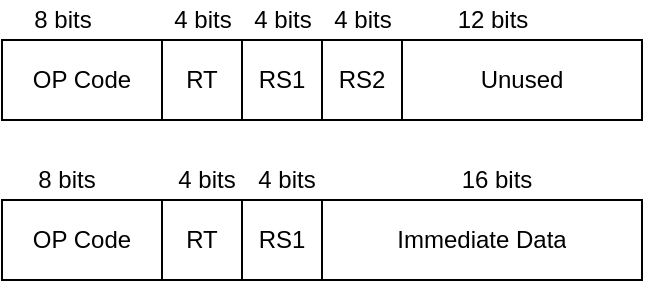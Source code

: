 <mxfile version="16.4.0" type="device"><diagram id="9VWLn4tGHih77zf72oTe" name="Page-1"><mxGraphModel dx="1102" dy="769" grid="1" gridSize="10" guides="1" tooltips="1" connect="1" arrows="1" fold="1" page="1" pageScale="1" pageWidth="850" pageHeight="1100" math="0" shadow="0"><root><mxCell id="0"/><mxCell id="1" parent="0"/><mxCell id="1nyBVV0ZJ-eroFK23US6-1" value="" style="shape=table;startSize=0;container=1;collapsible=0;childLayout=tableLayout;" vertex="1" parent="1"><mxGeometry x="160" y="360" width="320" height="40" as="geometry"/></mxCell><mxCell id="1nyBVV0ZJ-eroFK23US6-2" value="" style="shape=tableRow;horizontal=0;startSize=0;swimlaneHead=0;swimlaneBody=0;top=0;left=0;bottom=0;right=0;collapsible=0;dropTarget=0;fillColor=none;points=[[0,0.5],[1,0.5]];portConstraint=eastwest;" vertex="1" parent="1nyBVV0ZJ-eroFK23US6-1"><mxGeometry width="320" height="40" as="geometry"/></mxCell><mxCell id="1nyBVV0ZJ-eroFK23US6-3" value="OP Code" style="shape=partialRectangle;html=1;whiteSpace=wrap;connectable=0;overflow=hidden;fillColor=none;top=0;left=0;bottom=0;right=0;pointerEvents=1;" vertex="1" parent="1nyBVV0ZJ-eroFK23US6-2"><mxGeometry width="80" height="40" as="geometry"><mxRectangle width="80" height="40" as="alternateBounds"/></mxGeometry></mxCell><mxCell id="1nyBVV0ZJ-eroFK23US6-4" value="RT" style="shape=partialRectangle;html=1;whiteSpace=wrap;connectable=0;overflow=hidden;fillColor=none;top=0;left=0;bottom=0;right=0;pointerEvents=1;" vertex="1" parent="1nyBVV0ZJ-eroFK23US6-2"><mxGeometry x="80" width="40" height="40" as="geometry"><mxRectangle width="40" height="40" as="alternateBounds"/></mxGeometry></mxCell><mxCell id="1nyBVV0ZJ-eroFK23US6-5" value="RS1" style="shape=partialRectangle;html=1;whiteSpace=wrap;connectable=0;overflow=hidden;fillColor=none;top=0;left=0;bottom=0;right=0;pointerEvents=1;" vertex="1" parent="1nyBVV0ZJ-eroFK23US6-2"><mxGeometry x="120" width="40" height="40" as="geometry"><mxRectangle width="40" height="40" as="alternateBounds"/></mxGeometry></mxCell><mxCell id="1nyBVV0ZJ-eroFK23US6-6" value="RS2" style="shape=partialRectangle;html=1;whiteSpace=wrap;connectable=0;overflow=hidden;fillColor=none;top=0;left=0;bottom=0;right=0;pointerEvents=1;" vertex="1" parent="1nyBVV0ZJ-eroFK23US6-2"><mxGeometry x="160" width="40" height="40" as="geometry"><mxRectangle width="40" height="40" as="alternateBounds"/></mxGeometry></mxCell><mxCell id="1nyBVV0ZJ-eroFK23US6-7" value="Unused" style="shape=partialRectangle;html=1;whiteSpace=wrap;connectable=0;overflow=hidden;fillColor=none;top=0;left=0;bottom=0;right=0;pointerEvents=1;" vertex="1" parent="1nyBVV0ZJ-eroFK23US6-2"><mxGeometry x="200" width="120" height="40" as="geometry"><mxRectangle width="120" height="40" as="alternateBounds"/></mxGeometry></mxCell><mxCell id="1nyBVV0ZJ-eroFK23US6-17" value="8 bits" style="text;html=1;resizable=0;autosize=1;align=center;verticalAlign=middle;points=[];fillColor=none;strokeColor=none;rounded=0;" vertex="1" parent="1"><mxGeometry x="170" y="340" width="40" height="20" as="geometry"/></mxCell><mxCell id="1nyBVV0ZJ-eroFK23US6-18" value="4 bits" style="text;html=1;resizable=0;autosize=1;align=center;verticalAlign=middle;points=[];fillColor=none;strokeColor=none;rounded=0;" vertex="1" parent="1"><mxGeometry x="240" y="340" width="40" height="20" as="geometry"/></mxCell><mxCell id="1nyBVV0ZJ-eroFK23US6-19" value="4 bits" style="text;html=1;resizable=0;autosize=1;align=center;verticalAlign=middle;points=[];fillColor=none;strokeColor=none;rounded=0;" vertex="1" parent="1"><mxGeometry x="280" y="340" width="40" height="20" as="geometry"/></mxCell><mxCell id="1nyBVV0ZJ-eroFK23US6-20" value="4 bits" style="text;html=1;resizable=0;autosize=1;align=center;verticalAlign=middle;points=[];fillColor=none;strokeColor=none;rounded=0;" vertex="1" parent="1"><mxGeometry x="320" y="340" width="40" height="20" as="geometry"/></mxCell><mxCell id="1nyBVV0ZJ-eroFK23US6-21" value="12 bits" style="text;html=1;resizable=0;autosize=1;align=center;verticalAlign=middle;points=[];fillColor=none;strokeColor=none;rounded=0;" vertex="1" parent="1"><mxGeometry x="380" y="340" width="50" height="20" as="geometry"/></mxCell><mxCell id="1nyBVV0ZJ-eroFK23US6-22" value="" style="shape=table;startSize=0;container=1;collapsible=0;childLayout=tableLayout;" vertex="1" parent="1"><mxGeometry x="160" y="440" width="320" height="40" as="geometry"/></mxCell><mxCell id="1nyBVV0ZJ-eroFK23US6-23" value="" style="shape=tableRow;horizontal=0;startSize=0;swimlaneHead=0;swimlaneBody=0;top=0;left=0;bottom=0;right=0;collapsible=0;dropTarget=0;fillColor=none;points=[[0,0.5],[1,0.5]];portConstraint=eastwest;" vertex="1" parent="1nyBVV0ZJ-eroFK23US6-22"><mxGeometry width="320" height="40" as="geometry"/></mxCell><mxCell id="1nyBVV0ZJ-eroFK23US6-24" value="OP Code" style="shape=partialRectangle;html=1;whiteSpace=wrap;connectable=0;overflow=hidden;fillColor=none;top=0;left=0;bottom=0;right=0;pointerEvents=1;" vertex="1" parent="1nyBVV0ZJ-eroFK23US6-23"><mxGeometry width="80" height="40" as="geometry"><mxRectangle width="80" height="40" as="alternateBounds"/></mxGeometry></mxCell><mxCell id="1nyBVV0ZJ-eroFK23US6-25" value="RT" style="shape=partialRectangle;html=1;whiteSpace=wrap;connectable=0;overflow=hidden;fillColor=none;top=0;left=0;bottom=0;right=0;pointerEvents=1;" vertex="1" parent="1nyBVV0ZJ-eroFK23US6-23"><mxGeometry x="80" width="40" height="40" as="geometry"><mxRectangle width="40" height="40" as="alternateBounds"/></mxGeometry></mxCell><mxCell id="1nyBVV0ZJ-eroFK23US6-26" value="RS1" style="shape=partialRectangle;html=1;whiteSpace=wrap;connectable=0;overflow=hidden;fillColor=none;top=0;left=0;bottom=0;right=0;pointerEvents=1;" vertex="1" parent="1nyBVV0ZJ-eroFK23US6-23"><mxGeometry x="120" width="40" height="40" as="geometry"><mxRectangle width="40" height="40" as="alternateBounds"/></mxGeometry></mxCell><mxCell id="1nyBVV0ZJ-eroFK23US6-28" value="Immediate Data" style="shape=partialRectangle;html=1;whiteSpace=wrap;connectable=0;overflow=hidden;fillColor=none;top=0;left=0;bottom=0;right=0;pointerEvents=1;" vertex="1" parent="1nyBVV0ZJ-eroFK23US6-23"><mxGeometry x="160" width="160" height="40" as="geometry"><mxRectangle width="160" height="40" as="alternateBounds"/></mxGeometry></mxCell><mxCell id="1nyBVV0ZJ-eroFK23US6-29" value="8 bits" style="text;html=1;resizable=0;autosize=1;align=center;verticalAlign=middle;points=[];fillColor=none;strokeColor=none;rounded=0;" vertex="1" parent="1"><mxGeometry x="172" y="420" width="40" height="20" as="geometry"/></mxCell><mxCell id="1nyBVV0ZJ-eroFK23US6-30" value="4 bits" style="text;html=1;resizable=0;autosize=1;align=center;verticalAlign=middle;points=[];fillColor=none;strokeColor=none;rounded=0;" vertex="1" parent="1"><mxGeometry x="242" y="420" width="40" height="20" as="geometry"/></mxCell><mxCell id="1nyBVV0ZJ-eroFK23US6-31" value="4 bits" style="text;html=1;resizable=0;autosize=1;align=center;verticalAlign=middle;points=[];fillColor=none;strokeColor=none;rounded=0;" vertex="1" parent="1"><mxGeometry x="282" y="420" width="40" height="20" as="geometry"/></mxCell><mxCell id="1nyBVV0ZJ-eroFK23US6-33" value="16 bits" style="text;html=1;resizable=0;autosize=1;align=center;verticalAlign=middle;points=[];fillColor=none;strokeColor=none;rounded=0;" vertex="1" parent="1"><mxGeometry x="382" y="420" width="50" height="20" as="geometry"/></mxCell></root></mxGraphModel></diagram></mxfile>